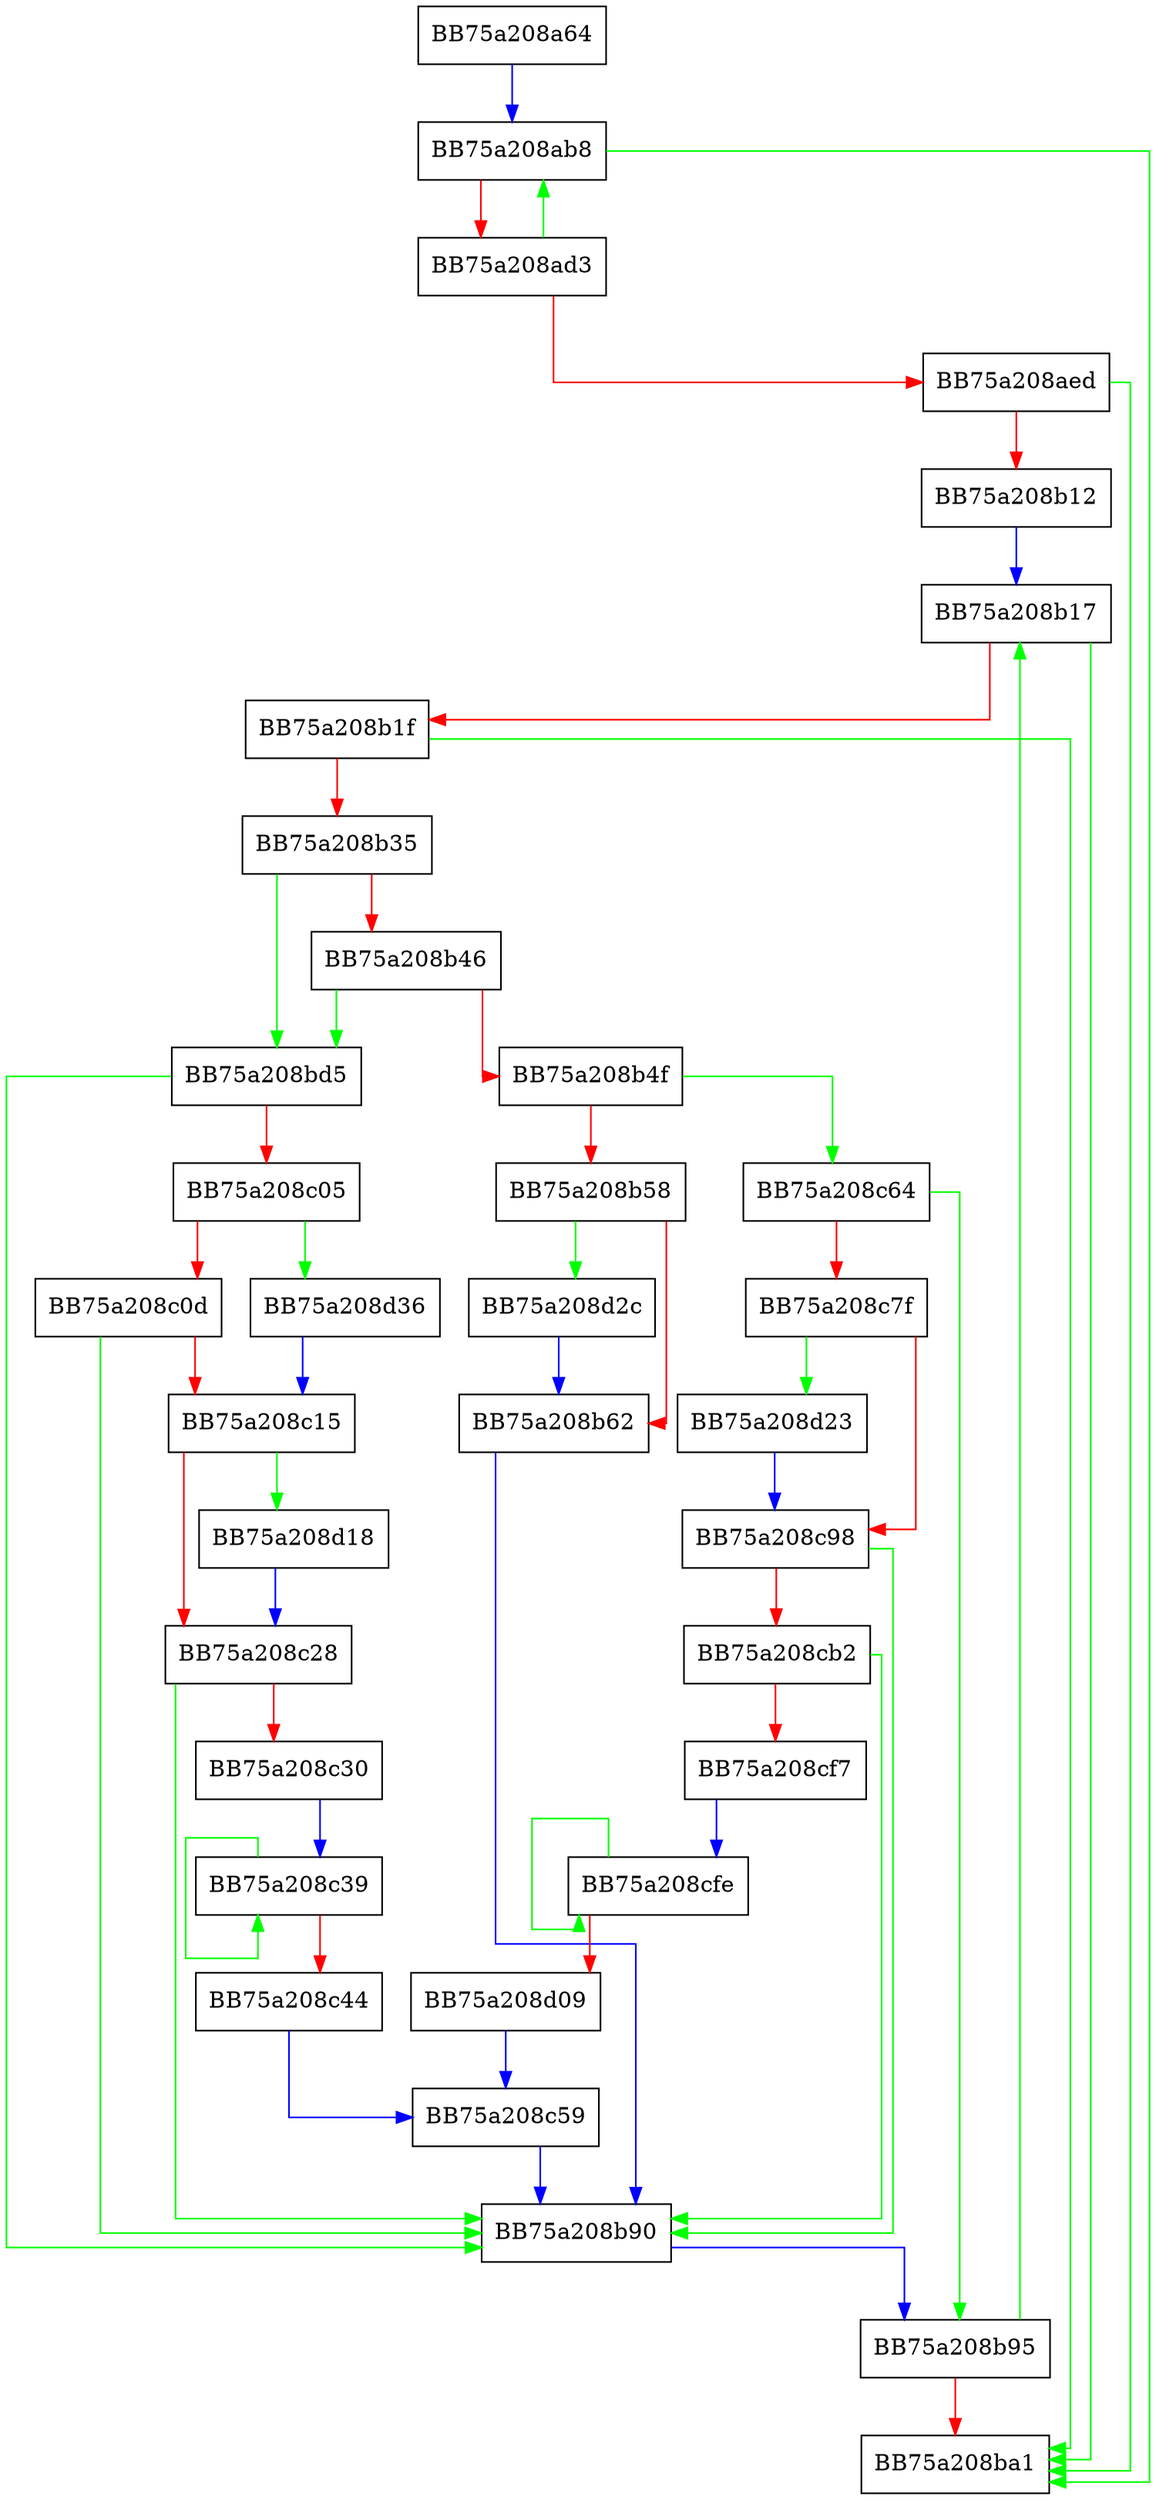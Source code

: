 digraph DecodeLeaves {
  node [shape="box"];
  graph [splines=ortho];
  BB75a208a64 -> BB75a208ab8 [color="blue"];
  BB75a208ab8 -> BB75a208ba1 [color="green"];
  BB75a208ab8 -> BB75a208ad3 [color="red"];
  BB75a208ad3 -> BB75a208ab8 [color="green"];
  BB75a208ad3 -> BB75a208aed [color="red"];
  BB75a208aed -> BB75a208ba1 [color="green"];
  BB75a208aed -> BB75a208b12 [color="red"];
  BB75a208b12 -> BB75a208b17 [color="blue"];
  BB75a208b17 -> BB75a208ba1 [color="green"];
  BB75a208b17 -> BB75a208b1f [color="red"];
  BB75a208b1f -> BB75a208ba1 [color="green"];
  BB75a208b1f -> BB75a208b35 [color="red"];
  BB75a208b35 -> BB75a208bd5 [color="green"];
  BB75a208b35 -> BB75a208b46 [color="red"];
  BB75a208b46 -> BB75a208bd5 [color="green"];
  BB75a208b46 -> BB75a208b4f [color="red"];
  BB75a208b4f -> BB75a208c64 [color="green"];
  BB75a208b4f -> BB75a208b58 [color="red"];
  BB75a208b58 -> BB75a208d2c [color="green"];
  BB75a208b58 -> BB75a208b62 [color="red"];
  BB75a208b62 -> BB75a208b90 [color="blue"];
  BB75a208b90 -> BB75a208b95 [color="blue"];
  BB75a208b95 -> BB75a208b17 [color="green"];
  BB75a208b95 -> BB75a208ba1 [color="red"];
  BB75a208bd5 -> BB75a208b90 [color="green"];
  BB75a208bd5 -> BB75a208c05 [color="red"];
  BB75a208c05 -> BB75a208d36 [color="green"];
  BB75a208c05 -> BB75a208c0d [color="red"];
  BB75a208c0d -> BB75a208b90 [color="green"];
  BB75a208c0d -> BB75a208c15 [color="red"];
  BB75a208c15 -> BB75a208d18 [color="green"];
  BB75a208c15 -> BB75a208c28 [color="red"];
  BB75a208c28 -> BB75a208b90 [color="green"];
  BB75a208c28 -> BB75a208c30 [color="red"];
  BB75a208c30 -> BB75a208c39 [color="blue"];
  BB75a208c39 -> BB75a208c39 [color="green"];
  BB75a208c39 -> BB75a208c44 [color="red"];
  BB75a208c44 -> BB75a208c59 [color="blue"];
  BB75a208c59 -> BB75a208b90 [color="blue"];
  BB75a208c64 -> BB75a208b95 [color="green"];
  BB75a208c64 -> BB75a208c7f [color="red"];
  BB75a208c7f -> BB75a208d23 [color="green"];
  BB75a208c7f -> BB75a208c98 [color="red"];
  BB75a208c98 -> BB75a208b90 [color="green"];
  BB75a208c98 -> BB75a208cb2 [color="red"];
  BB75a208cb2 -> BB75a208b90 [color="green"];
  BB75a208cb2 -> BB75a208cf7 [color="red"];
  BB75a208cf7 -> BB75a208cfe [color="blue"];
  BB75a208cfe -> BB75a208cfe [color="green"];
  BB75a208cfe -> BB75a208d09 [color="red"];
  BB75a208d09 -> BB75a208c59 [color="blue"];
  BB75a208d18 -> BB75a208c28 [color="blue"];
  BB75a208d23 -> BB75a208c98 [color="blue"];
  BB75a208d2c -> BB75a208b62 [color="blue"];
  BB75a208d36 -> BB75a208c15 [color="blue"];
}